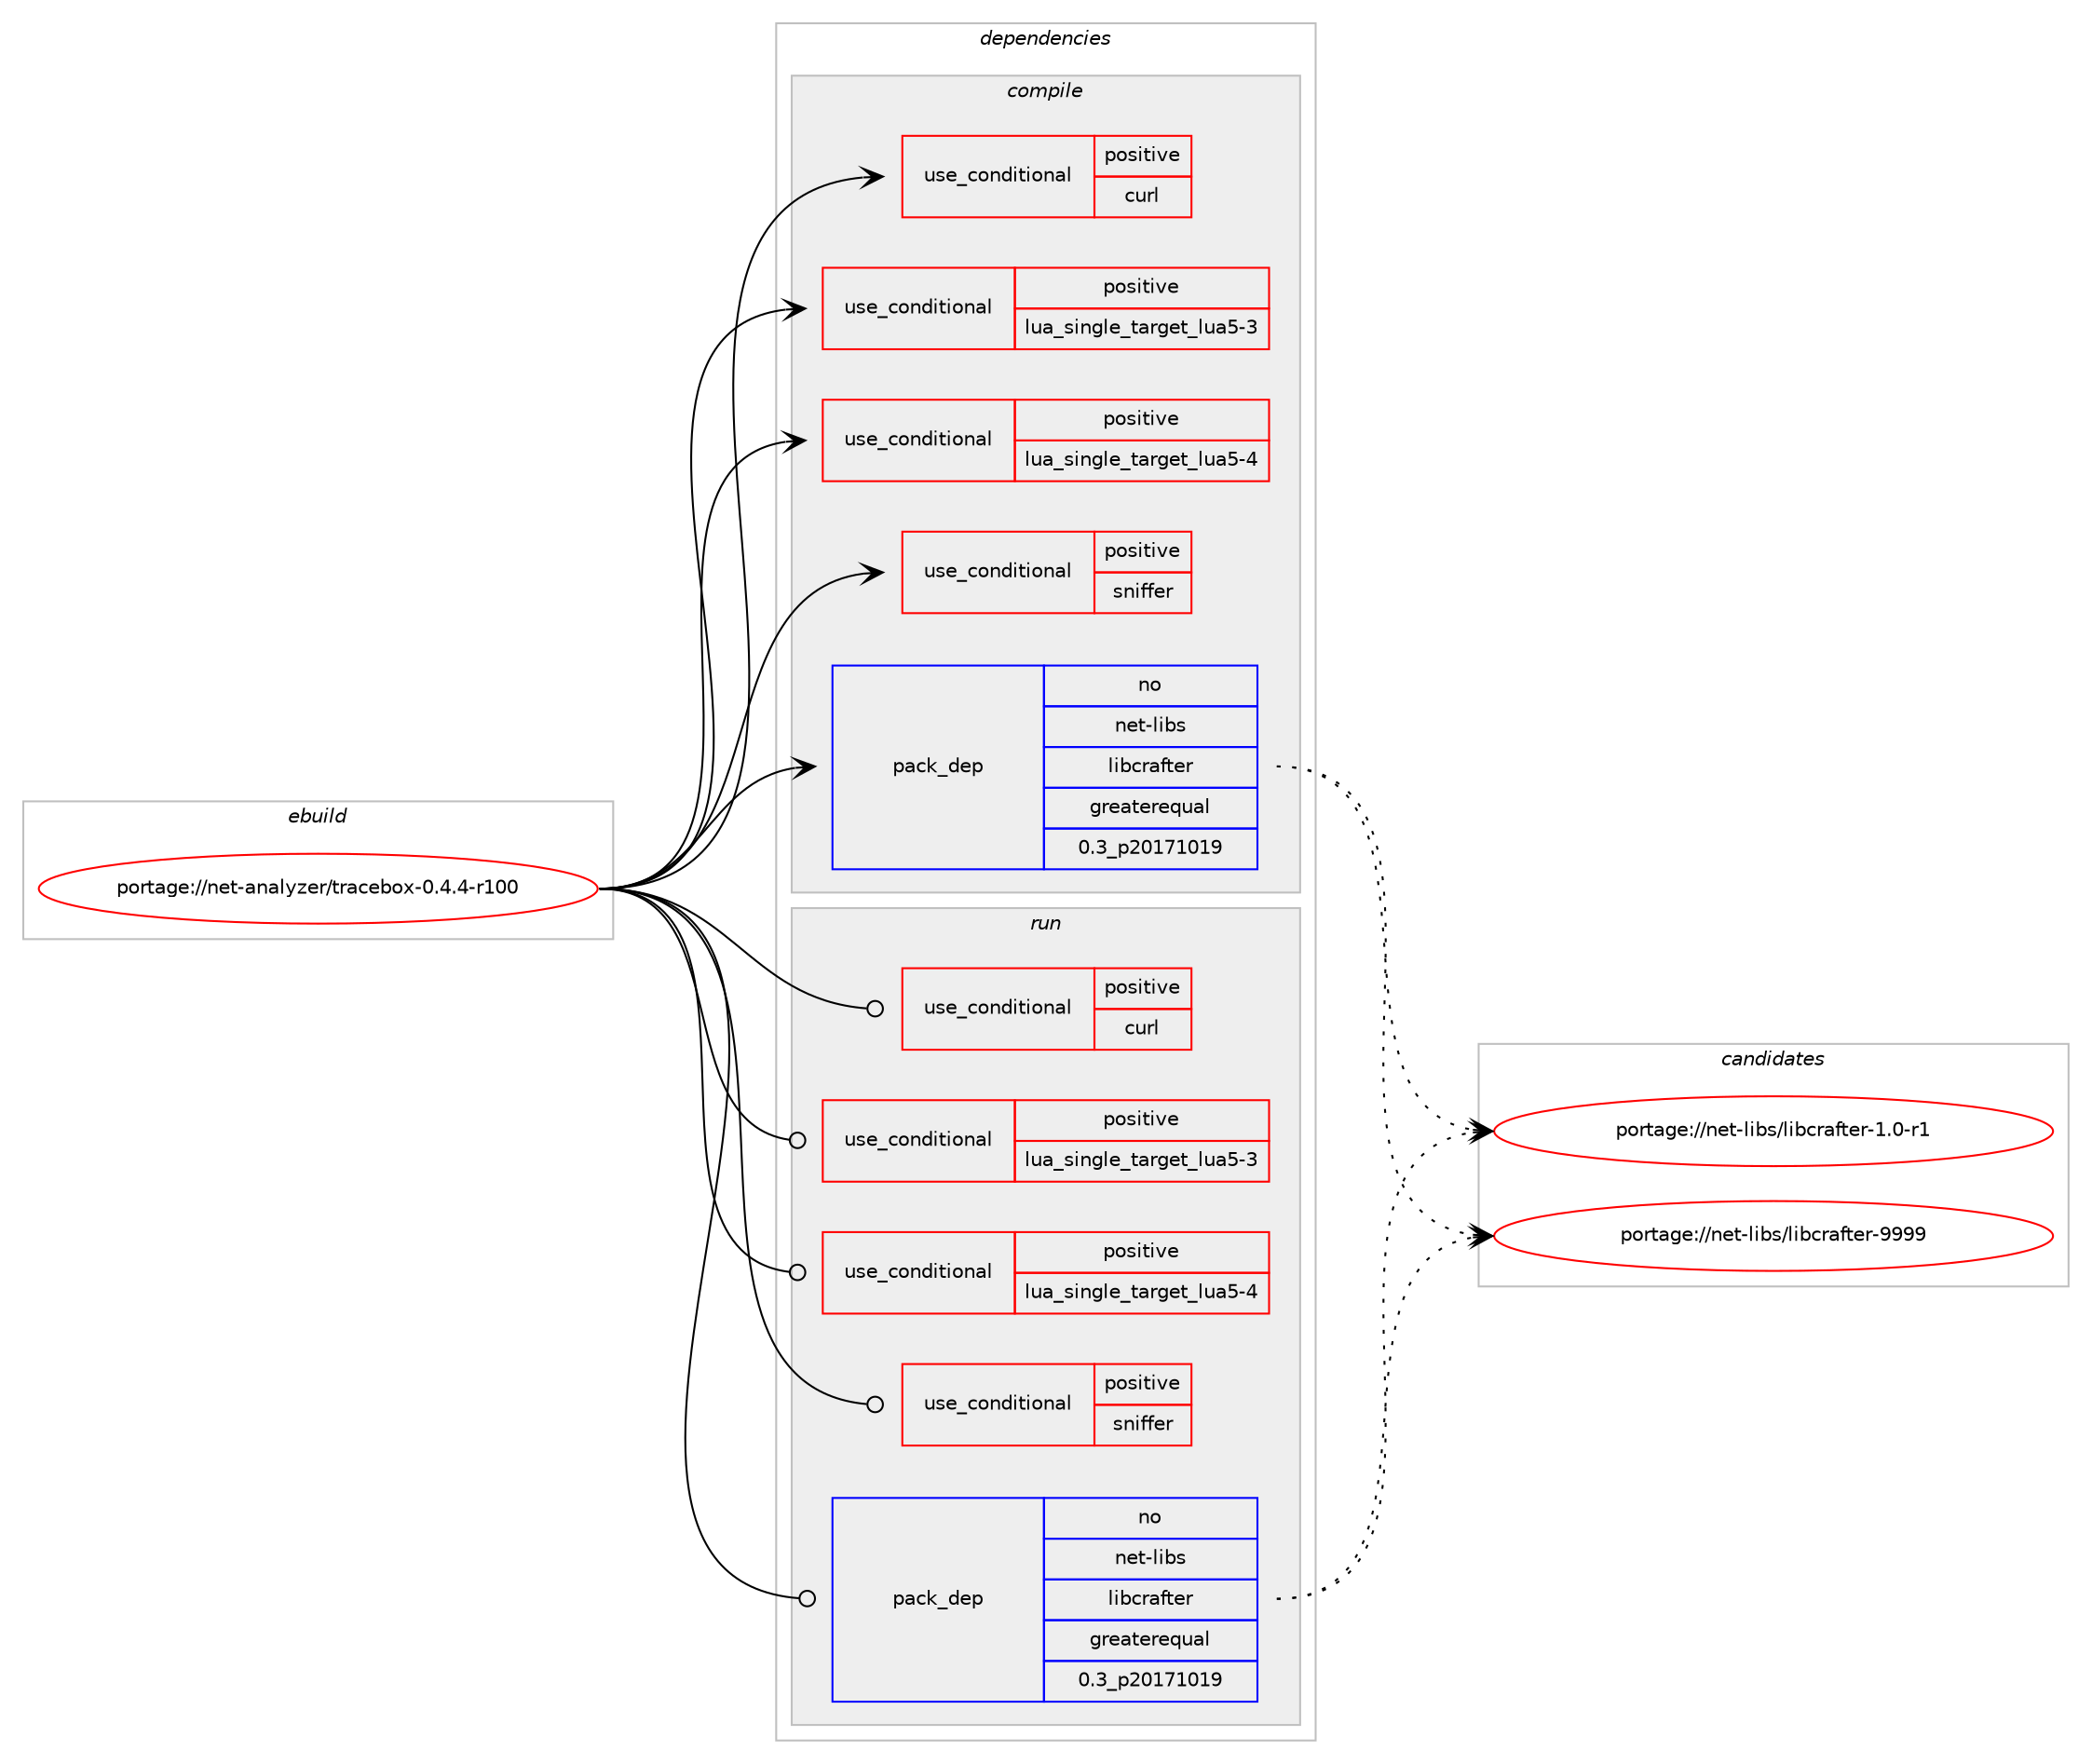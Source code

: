 digraph prolog {

# *************
# Graph options
# *************

newrank=true;
concentrate=true;
compound=true;
graph [rankdir=LR,fontname=Helvetica,fontsize=10,ranksep=1.5];#, ranksep=2.5, nodesep=0.2];
edge  [arrowhead=vee];
node  [fontname=Helvetica,fontsize=10];

# **********
# The ebuild
# **********

subgraph cluster_leftcol {
color=gray;
rank=same;
label=<<i>ebuild</i>>;
id [label="portage://net-analyzer/tracebox-0.4.4-r100", color=red, width=4, href="../net-analyzer/tracebox-0.4.4-r100.svg"];
}

# ****************
# The dependencies
# ****************

subgraph cluster_midcol {
color=gray;
label=<<i>dependencies</i>>;
subgraph cluster_compile {
fillcolor="#eeeeee";
style=filled;
label=<<i>compile</i>>;
subgraph cond85890 {
dependency175177 [label=<<TABLE BORDER="0" CELLBORDER="1" CELLSPACING="0" CELLPADDING="4"><TR><TD ROWSPAN="3" CELLPADDING="10">use_conditional</TD></TR><TR><TD>positive</TD></TR><TR><TD>curl</TD></TR></TABLE>>, shape=none, color=red];
# *** BEGIN UNKNOWN DEPENDENCY TYPE (TODO) ***
# dependency175177 -> package_dependency(portage://net-analyzer/tracebox-0.4.4-r100,install,no,net-misc,curl,none,[,,],[],[])
# *** END UNKNOWN DEPENDENCY TYPE (TODO) ***

}
id:e -> dependency175177:w [weight=20,style="solid",arrowhead="vee"];
subgraph cond85891 {
dependency175178 [label=<<TABLE BORDER="0" CELLBORDER="1" CELLSPACING="0" CELLPADDING="4"><TR><TD ROWSPAN="3" CELLPADDING="10">use_conditional</TD></TR><TR><TD>positive</TD></TR><TR><TD>lua_single_target_lua5-3</TD></TR></TABLE>>, shape=none, color=red];
# *** BEGIN UNKNOWN DEPENDENCY TYPE (TODO) ***
# dependency175178 -> package_dependency(portage://net-analyzer/tracebox-0.4.4-r100,install,no,dev-lang,lua,none,[,,],[slot(5.3)],[])
# *** END UNKNOWN DEPENDENCY TYPE (TODO) ***

}
id:e -> dependency175178:w [weight=20,style="solid",arrowhead="vee"];
subgraph cond85892 {
dependency175179 [label=<<TABLE BORDER="0" CELLBORDER="1" CELLSPACING="0" CELLPADDING="4"><TR><TD ROWSPAN="3" CELLPADDING="10">use_conditional</TD></TR><TR><TD>positive</TD></TR><TR><TD>lua_single_target_lua5-4</TD></TR></TABLE>>, shape=none, color=red];
# *** BEGIN UNKNOWN DEPENDENCY TYPE (TODO) ***
# dependency175179 -> package_dependency(portage://net-analyzer/tracebox-0.4.4-r100,install,no,dev-lang,lua,none,[,,],[slot(5.4)],[])
# *** END UNKNOWN DEPENDENCY TYPE (TODO) ***

}
id:e -> dependency175179:w [weight=20,style="solid",arrowhead="vee"];
subgraph cond85893 {
dependency175180 [label=<<TABLE BORDER="0" CELLBORDER="1" CELLSPACING="0" CELLPADDING="4"><TR><TD ROWSPAN="3" CELLPADDING="10">use_conditional</TD></TR><TR><TD>positive</TD></TR><TR><TD>sniffer</TD></TR></TABLE>>, shape=none, color=red];
# *** BEGIN UNKNOWN DEPENDENCY TYPE (TODO) ***
# dependency175180 -> package_dependency(portage://net-analyzer/tracebox-0.4.4-r100,install,no,net-libs,libnetfilter_queue,none,[,,],[],[])
# *** END UNKNOWN DEPENDENCY TYPE (TODO) ***

}
id:e -> dependency175180:w [weight=20,style="solid",arrowhead="vee"];
# *** BEGIN UNKNOWN DEPENDENCY TYPE (TODO) ***
# id -> package_dependency(portage://net-analyzer/tracebox-0.4.4-r100,install,no,dev-libs,json-c,none,[,,],[],[])
# *** END UNKNOWN DEPENDENCY TYPE (TODO) ***

subgraph pack86754 {
dependency175181 [label=<<TABLE BORDER="0" CELLBORDER="1" CELLSPACING="0" CELLPADDING="4" WIDTH="220"><TR><TD ROWSPAN="6" CELLPADDING="30">pack_dep</TD></TR><TR><TD WIDTH="110">no</TD></TR><TR><TD>net-libs</TD></TR><TR><TD>libcrafter</TD></TR><TR><TD>greaterequal</TD></TR><TR><TD>0.3_p20171019</TD></TR></TABLE>>, shape=none, color=blue];
}
id:e -> dependency175181:w [weight=20,style="solid",arrowhead="vee"];
# *** BEGIN UNKNOWN DEPENDENCY TYPE (TODO) ***
# id -> package_dependency(portage://net-analyzer/tracebox-0.4.4-r100,install,no,net-libs,libpcap,none,[,,],[],[])
# *** END UNKNOWN DEPENDENCY TYPE (TODO) ***

}
subgraph cluster_compileandrun {
fillcolor="#eeeeee";
style=filled;
label=<<i>compile and run</i>>;
}
subgraph cluster_run {
fillcolor="#eeeeee";
style=filled;
label=<<i>run</i>>;
subgraph cond85894 {
dependency175182 [label=<<TABLE BORDER="0" CELLBORDER="1" CELLSPACING="0" CELLPADDING="4"><TR><TD ROWSPAN="3" CELLPADDING="10">use_conditional</TD></TR><TR><TD>positive</TD></TR><TR><TD>curl</TD></TR></TABLE>>, shape=none, color=red];
# *** BEGIN UNKNOWN DEPENDENCY TYPE (TODO) ***
# dependency175182 -> package_dependency(portage://net-analyzer/tracebox-0.4.4-r100,run,no,net-misc,curl,none,[,,],[],[])
# *** END UNKNOWN DEPENDENCY TYPE (TODO) ***

}
id:e -> dependency175182:w [weight=20,style="solid",arrowhead="odot"];
subgraph cond85895 {
dependency175183 [label=<<TABLE BORDER="0" CELLBORDER="1" CELLSPACING="0" CELLPADDING="4"><TR><TD ROWSPAN="3" CELLPADDING="10">use_conditional</TD></TR><TR><TD>positive</TD></TR><TR><TD>lua_single_target_lua5-3</TD></TR></TABLE>>, shape=none, color=red];
# *** BEGIN UNKNOWN DEPENDENCY TYPE (TODO) ***
# dependency175183 -> package_dependency(portage://net-analyzer/tracebox-0.4.4-r100,run,no,dev-lang,lua,none,[,,],[slot(5.3)],[])
# *** END UNKNOWN DEPENDENCY TYPE (TODO) ***

}
id:e -> dependency175183:w [weight=20,style="solid",arrowhead="odot"];
subgraph cond85896 {
dependency175184 [label=<<TABLE BORDER="0" CELLBORDER="1" CELLSPACING="0" CELLPADDING="4"><TR><TD ROWSPAN="3" CELLPADDING="10">use_conditional</TD></TR><TR><TD>positive</TD></TR><TR><TD>lua_single_target_lua5-4</TD></TR></TABLE>>, shape=none, color=red];
# *** BEGIN UNKNOWN DEPENDENCY TYPE (TODO) ***
# dependency175184 -> package_dependency(portage://net-analyzer/tracebox-0.4.4-r100,run,no,dev-lang,lua,none,[,,],[slot(5.4)],[])
# *** END UNKNOWN DEPENDENCY TYPE (TODO) ***

}
id:e -> dependency175184:w [weight=20,style="solid",arrowhead="odot"];
subgraph cond85897 {
dependency175185 [label=<<TABLE BORDER="0" CELLBORDER="1" CELLSPACING="0" CELLPADDING="4"><TR><TD ROWSPAN="3" CELLPADDING="10">use_conditional</TD></TR><TR><TD>positive</TD></TR><TR><TD>sniffer</TD></TR></TABLE>>, shape=none, color=red];
# *** BEGIN UNKNOWN DEPENDENCY TYPE (TODO) ***
# dependency175185 -> package_dependency(portage://net-analyzer/tracebox-0.4.4-r100,run,no,net-libs,libnetfilter_queue,none,[,,],[],[])
# *** END UNKNOWN DEPENDENCY TYPE (TODO) ***

}
id:e -> dependency175185:w [weight=20,style="solid",arrowhead="odot"];
# *** BEGIN UNKNOWN DEPENDENCY TYPE (TODO) ***
# id -> package_dependency(portage://net-analyzer/tracebox-0.4.4-r100,run,no,dev-libs,json-c,none,[,,],[],[])
# *** END UNKNOWN DEPENDENCY TYPE (TODO) ***

subgraph pack86755 {
dependency175186 [label=<<TABLE BORDER="0" CELLBORDER="1" CELLSPACING="0" CELLPADDING="4" WIDTH="220"><TR><TD ROWSPAN="6" CELLPADDING="30">pack_dep</TD></TR><TR><TD WIDTH="110">no</TD></TR><TR><TD>net-libs</TD></TR><TR><TD>libcrafter</TD></TR><TR><TD>greaterequal</TD></TR><TR><TD>0.3_p20171019</TD></TR></TABLE>>, shape=none, color=blue];
}
id:e -> dependency175186:w [weight=20,style="solid",arrowhead="odot"];
# *** BEGIN UNKNOWN DEPENDENCY TYPE (TODO) ***
# id -> package_dependency(portage://net-analyzer/tracebox-0.4.4-r100,run,no,net-libs,libpcap,none,[,,],[],[])
# *** END UNKNOWN DEPENDENCY TYPE (TODO) ***

}
}

# **************
# The candidates
# **************

subgraph cluster_choices {
rank=same;
color=gray;
label=<<i>candidates</i>>;

subgraph choice86754 {
color=black;
nodesep=1;
choice110101116451081059811547108105989911497102116101114454946484511449 [label="portage://net-libs/libcrafter-1.0-r1", color=red, width=4,href="../net-libs/libcrafter-1.0-r1.svg"];
choice1101011164510810598115471081059899114971021161011144557575757 [label="portage://net-libs/libcrafter-9999", color=red, width=4,href="../net-libs/libcrafter-9999.svg"];
dependency175181:e -> choice110101116451081059811547108105989911497102116101114454946484511449:w [style=dotted,weight="100"];
dependency175181:e -> choice1101011164510810598115471081059899114971021161011144557575757:w [style=dotted,weight="100"];
}
subgraph choice86755 {
color=black;
nodesep=1;
choice110101116451081059811547108105989911497102116101114454946484511449 [label="portage://net-libs/libcrafter-1.0-r1", color=red, width=4,href="../net-libs/libcrafter-1.0-r1.svg"];
choice1101011164510810598115471081059899114971021161011144557575757 [label="portage://net-libs/libcrafter-9999", color=red, width=4,href="../net-libs/libcrafter-9999.svg"];
dependency175186:e -> choice110101116451081059811547108105989911497102116101114454946484511449:w [style=dotted,weight="100"];
dependency175186:e -> choice1101011164510810598115471081059899114971021161011144557575757:w [style=dotted,weight="100"];
}
}

}
